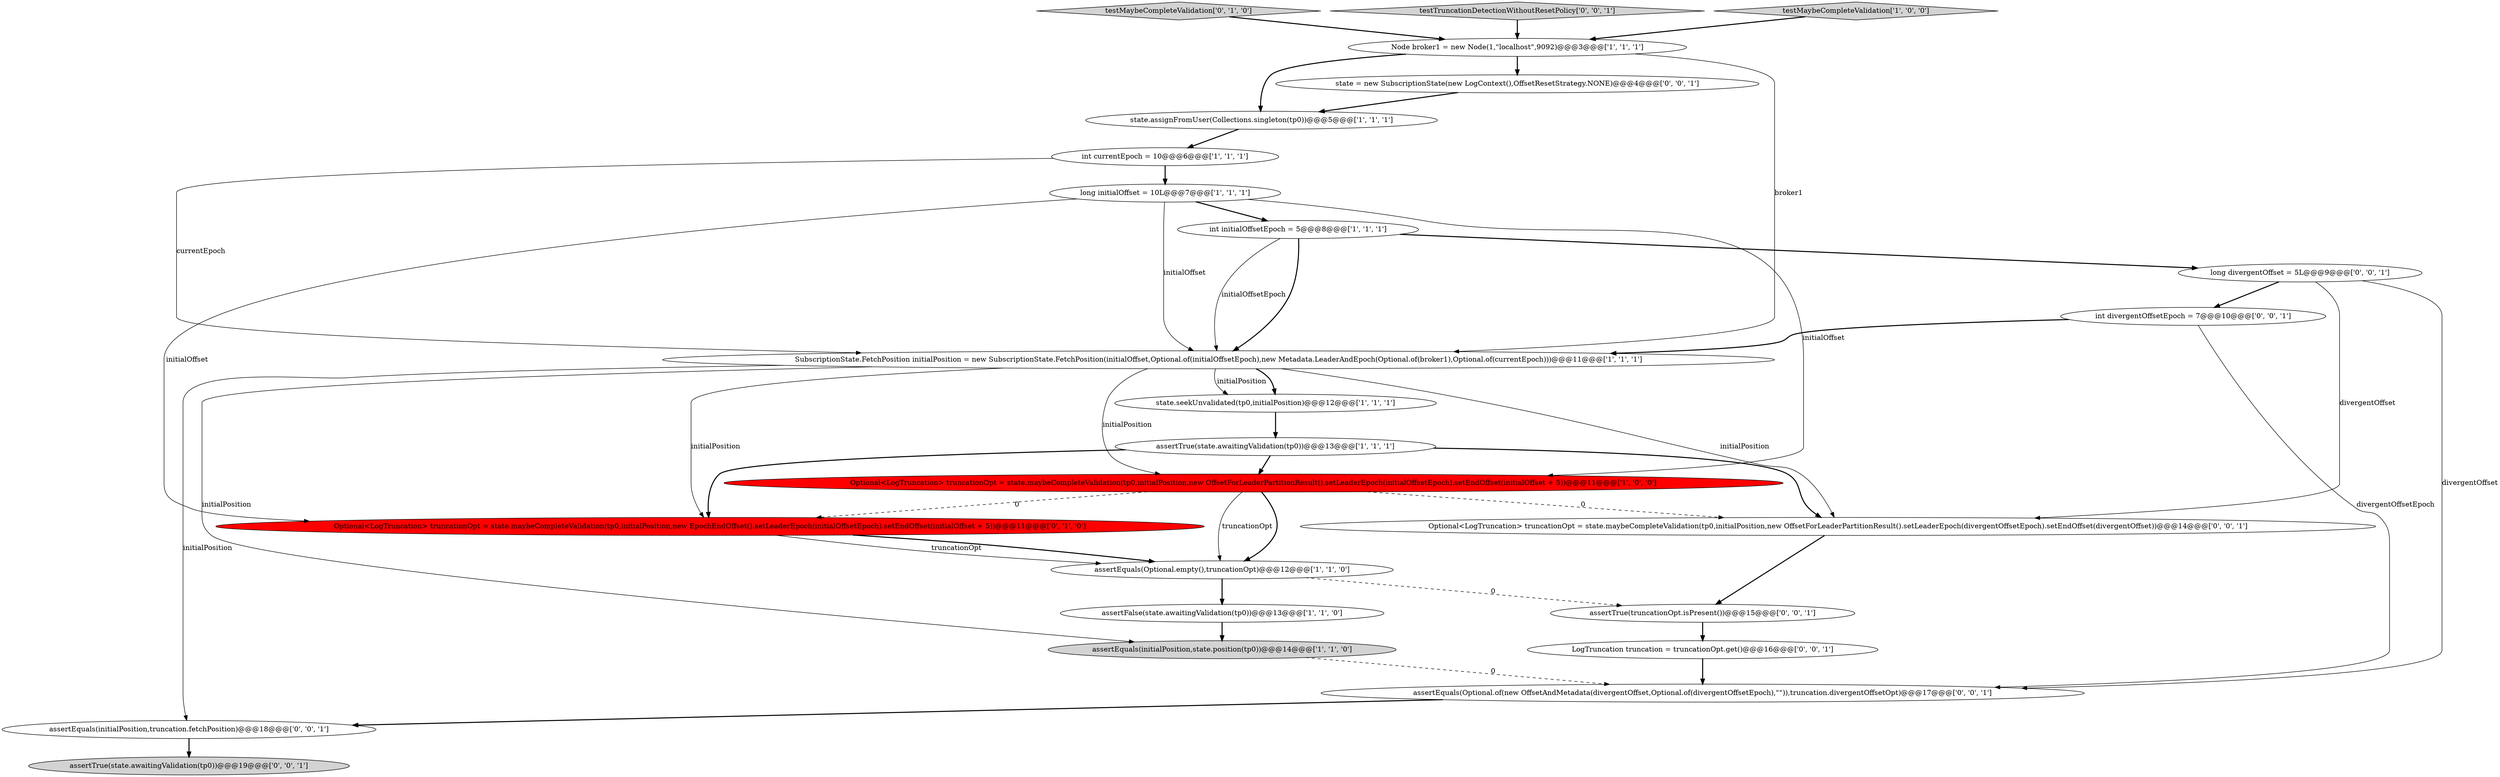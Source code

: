 digraph {
15 [style = filled, label = "assertEquals(Optional.of(new OffsetAndMetadata(divergentOffset,Optional.of(divergentOffsetEpoch),\"\")),truncation.divergentOffsetOpt)@@@17@@@['0', '0', '1']", fillcolor = white, shape = ellipse image = "AAA0AAABBB3BBB"];
23 [style = filled, label = "LogTruncation truncation = truncationOpt.get()@@@16@@@['0', '0', '1']", fillcolor = white, shape = ellipse image = "AAA0AAABBB3BBB"];
19 [style = filled, label = "int divergentOffsetEpoch = 7@@@10@@@['0', '0', '1']", fillcolor = white, shape = ellipse image = "AAA0AAABBB3BBB"];
11 [style = filled, label = "long initialOffset = 10L@@@7@@@['1', '1', '1']", fillcolor = white, shape = ellipse image = "AAA0AAABBB1BBB"];
7 [style = filled, label = "int currentEpoch = 10@@@6@@@['1', '1', '1']", fillcolor = white, shape = ellipse image = "AAA0AAABBB1BBB"];
3 [style = filled, label = "assertFalse(state.awaitingValidation(tp0))@@@13@@@['1', '1', '0']", fillcolor = white, shape = ellipse image = "AAA0AAABBB1BBB"];
13 [style = filled, label = "testMaybeCompleteValidation['0', '1', '0']", fillcolor = lightgray, shape = diamond image = "AAA0AAABBB2BBB"];
22 [style = filled, label = "state = new SubscriptionState(new LogContext(),OffsetResetStrategy.NONE)@@@4@@@['0', '0', '1']", fillcolor = white, shape = ellipse image = "AAA0AAABBB3BBB"];
21 [style = filled, label = "long divergentOffset = 5L@@@9@@@['0', '0', '1']", fillcolor = white, shape = ellipse image = "AAA0AAABBB3BBB"];
12 [style = filled, label = "state.seekUnvalidated(tp0,initialPosition)@@@12@@@['1', '1', '1']", fillcolor = white, shape = ellipse image = "AAA0AAABBB1BBB"];
1 [style = filled, label = "int initialOffsetEpoch = 5@@@8@@@['1', '1', '1']", fillcolor = white, shape = ellipse image = "AAA0AAABBB1BBB"];
10 [style = filled, label = "assertEquals(initialPosition,state.position(tp0))@@@14@@@['1', '1', '0']", fillcolor = lightgray, shape = ellipse image = "AAA0AAABBB1BBB"];
18 [style = filled, label = "assertEquals(initialPosition,truncation.fetchPosition)@@@18@@@['0', '0', '1']", fillcolor = white, shape = ellipse image = "AAA0AAABBB3BBB"];
0 [style = filled, label = "Optional<LogTruncation> truncationOpt = state.maybeCompleteValidation(tp0,initialPosition,new OffsetForLeaderPartitionResult().setLeaderEpoch(initialOffsetEpoch).setEndOffset(initialOffset + 5))@@@11@@@['1', '0', '0']", fillcolor = red, shape = ellipse image = "AAA1AAABBB1BBB"];
14 [style = filled, label = "Optional<LogTruncation> truncationOpt = state.maybeCompleteValidation(tp0,initialPosition,new EpochEndOffset().setLeaderEpoch(initialOffsetEpoch).setEndOffset(initialOffset + 5))@@@11@@@['0', '1', '0']", fillcolor = red, shape = ellipse image = "AAA1AAABBB2BBB"];
24 [style = filled, label = "assertTrue(truncationOpt.isPresent())@@@15@@@['0', '0', '1']", fillcolor = white, shape = ellipse image = "AAA0AAABBB3BBB"];
16 [style = filled, label = "Optional<LogTruncation> truncationOpt = state.maybeCompleteValidation(tp0,initialPosition,new OffsetForLeaderPartitionResult().setLeaderEpoch(divergentOffsetEpoch).setEndOffset(divergentOffset))@@@14@@@['0', '0', '1']", fillcolor = white, shape = ellipse image = "AAA0AAABBB3BBB"];
5 [style = filled, label = "SubscriptionState.FetchPosition initialPosition = new SubscriptionState.FetchPosition(initialOffset,Optional.of(initialOffsetEpoch),new Metadata.LeaderAndEpoch(Optional.of(broker1),Optional.of(currentEpoch)))@@@11@@@['1', '1', '1']", fillcolor = white, shape = ellipse image = "AAA0AAABBB1BBB"];
6 [style = filled, label = "state.assignFromUser(Collections.singleton(tp0))@@@5@@@['1', '1', '1']", fillcolor = white, shape = ellipse image = "AAA0AAABBB1BBB"];
9 [style = filled, label = "assertTrue(state.awaitingValidation(tp0))@@@13@@@['1', '1', '1']", fillcolor = white, shape = ellipse image = "AAA0AAABBB1BBB"];
20 [style = filled, label = "testTruncationDetectionWithoutResetPolicy['0', '0', '1']", fillcolor = lightgray, shape = diamond image = "AAA0AAABBB3BBB"];
4 [style = filled, label = "Node broker1 = new Node(1,\"localhost\",9092)@@@3@@@['1', '1', '1']", fillcolor = white, shape = ellipse image = "AAA0AAABBB1BBB"];
17 [style = filled, label = "assertTrue(state.awaitingValidation(tp0))@@@19@@@['0', '0', '1']", fillcolor = lightgray, shape = ellipse image = "AAA0AAABBB3BBB"];
8 [style = filled, label = "assertEquals(Optional.empty(),truncationOpt)@@@12@@@['1', '1', '0']", fillcolor = white, shape = ellipse image = "AAA0AAABBB1BBB"];
2 [style = filled, label = "testMaybeCompleteValidation['1', '0', '0']", fillcolor = lightgray, shape = diamond image = "AAA0AAABBB1BBB"];
1->5 [style = bold, label=""];
10->15 [style = dashed, label="0"];
7->11 [style = bold, label=""];
9->0 [style = bold, label=""];
21->19 [style = bold, label=""];
14->8 [style = solid, label="truncationOpt"];
4->6 [style = bold, label=""];
11->1 [style = bold, label=""];
16->24 [style = bold, label=""];
8->3 [style = bold, label=""];
0->16 [style = dashed, label="0"];
23->15 [style = bold, label=""];
18->17 [style = bold, label=""];
1->5 [style = solid, label="initialOffsetEpoch"];
5->0 [style = solid, label="initialPosition"];
8->24 [style = dashed, label="0"];
12->9 [style = bold, label=""];
24->23 [style = bold, label=""];
2->4 [style = bold, label=""];
15->18 [style = bold, label=""];
5->16 [style = solid, label="initialPosition"];
9->16 [style = bold, label=""];
20->4 [style = bold, label=""];
0->14 [style = dashed, label="0"];
19->5 [style = bold, label=""];
3->10 [style = bold, label=""];
11->0 [style = solid, label="initialOffset"];
19->15 [style = solid, label="divergentOffsetEpoch"];
5->12 [style = bold, label=""];
5->10 [style = solid, label="initialPosition"];
5->14 [style = solid, label="initialPosition"];
1->21 [style = bold, label=""];
4->5 [style = solid, label="broker1"];
0->8 [style = bold, label=""];
5->18 [style = solid, label="initialPosition"];
9->14 [style = bold, label=""];
14->8 [style = bold, label=""];
0->8 [style = solid, label="truncationOpt"];
6->7 [style = bold, label=""];
11->14 [style = solid, label="initialOffset"];
7->5 [style = solid, label="currentEpoch"];
21->15 [style = solid, label="divergentOffset"];
4->22 [style = bold, label=""];
5->12 [style = solid, label="initialPosition"];
11->5 [style = solid, label="initialOffset"];
22->6 [style = bold, label=""];
21->16 [style = solid, label="divergentOffset"];
13->4 [style = bold, label=""];
}
